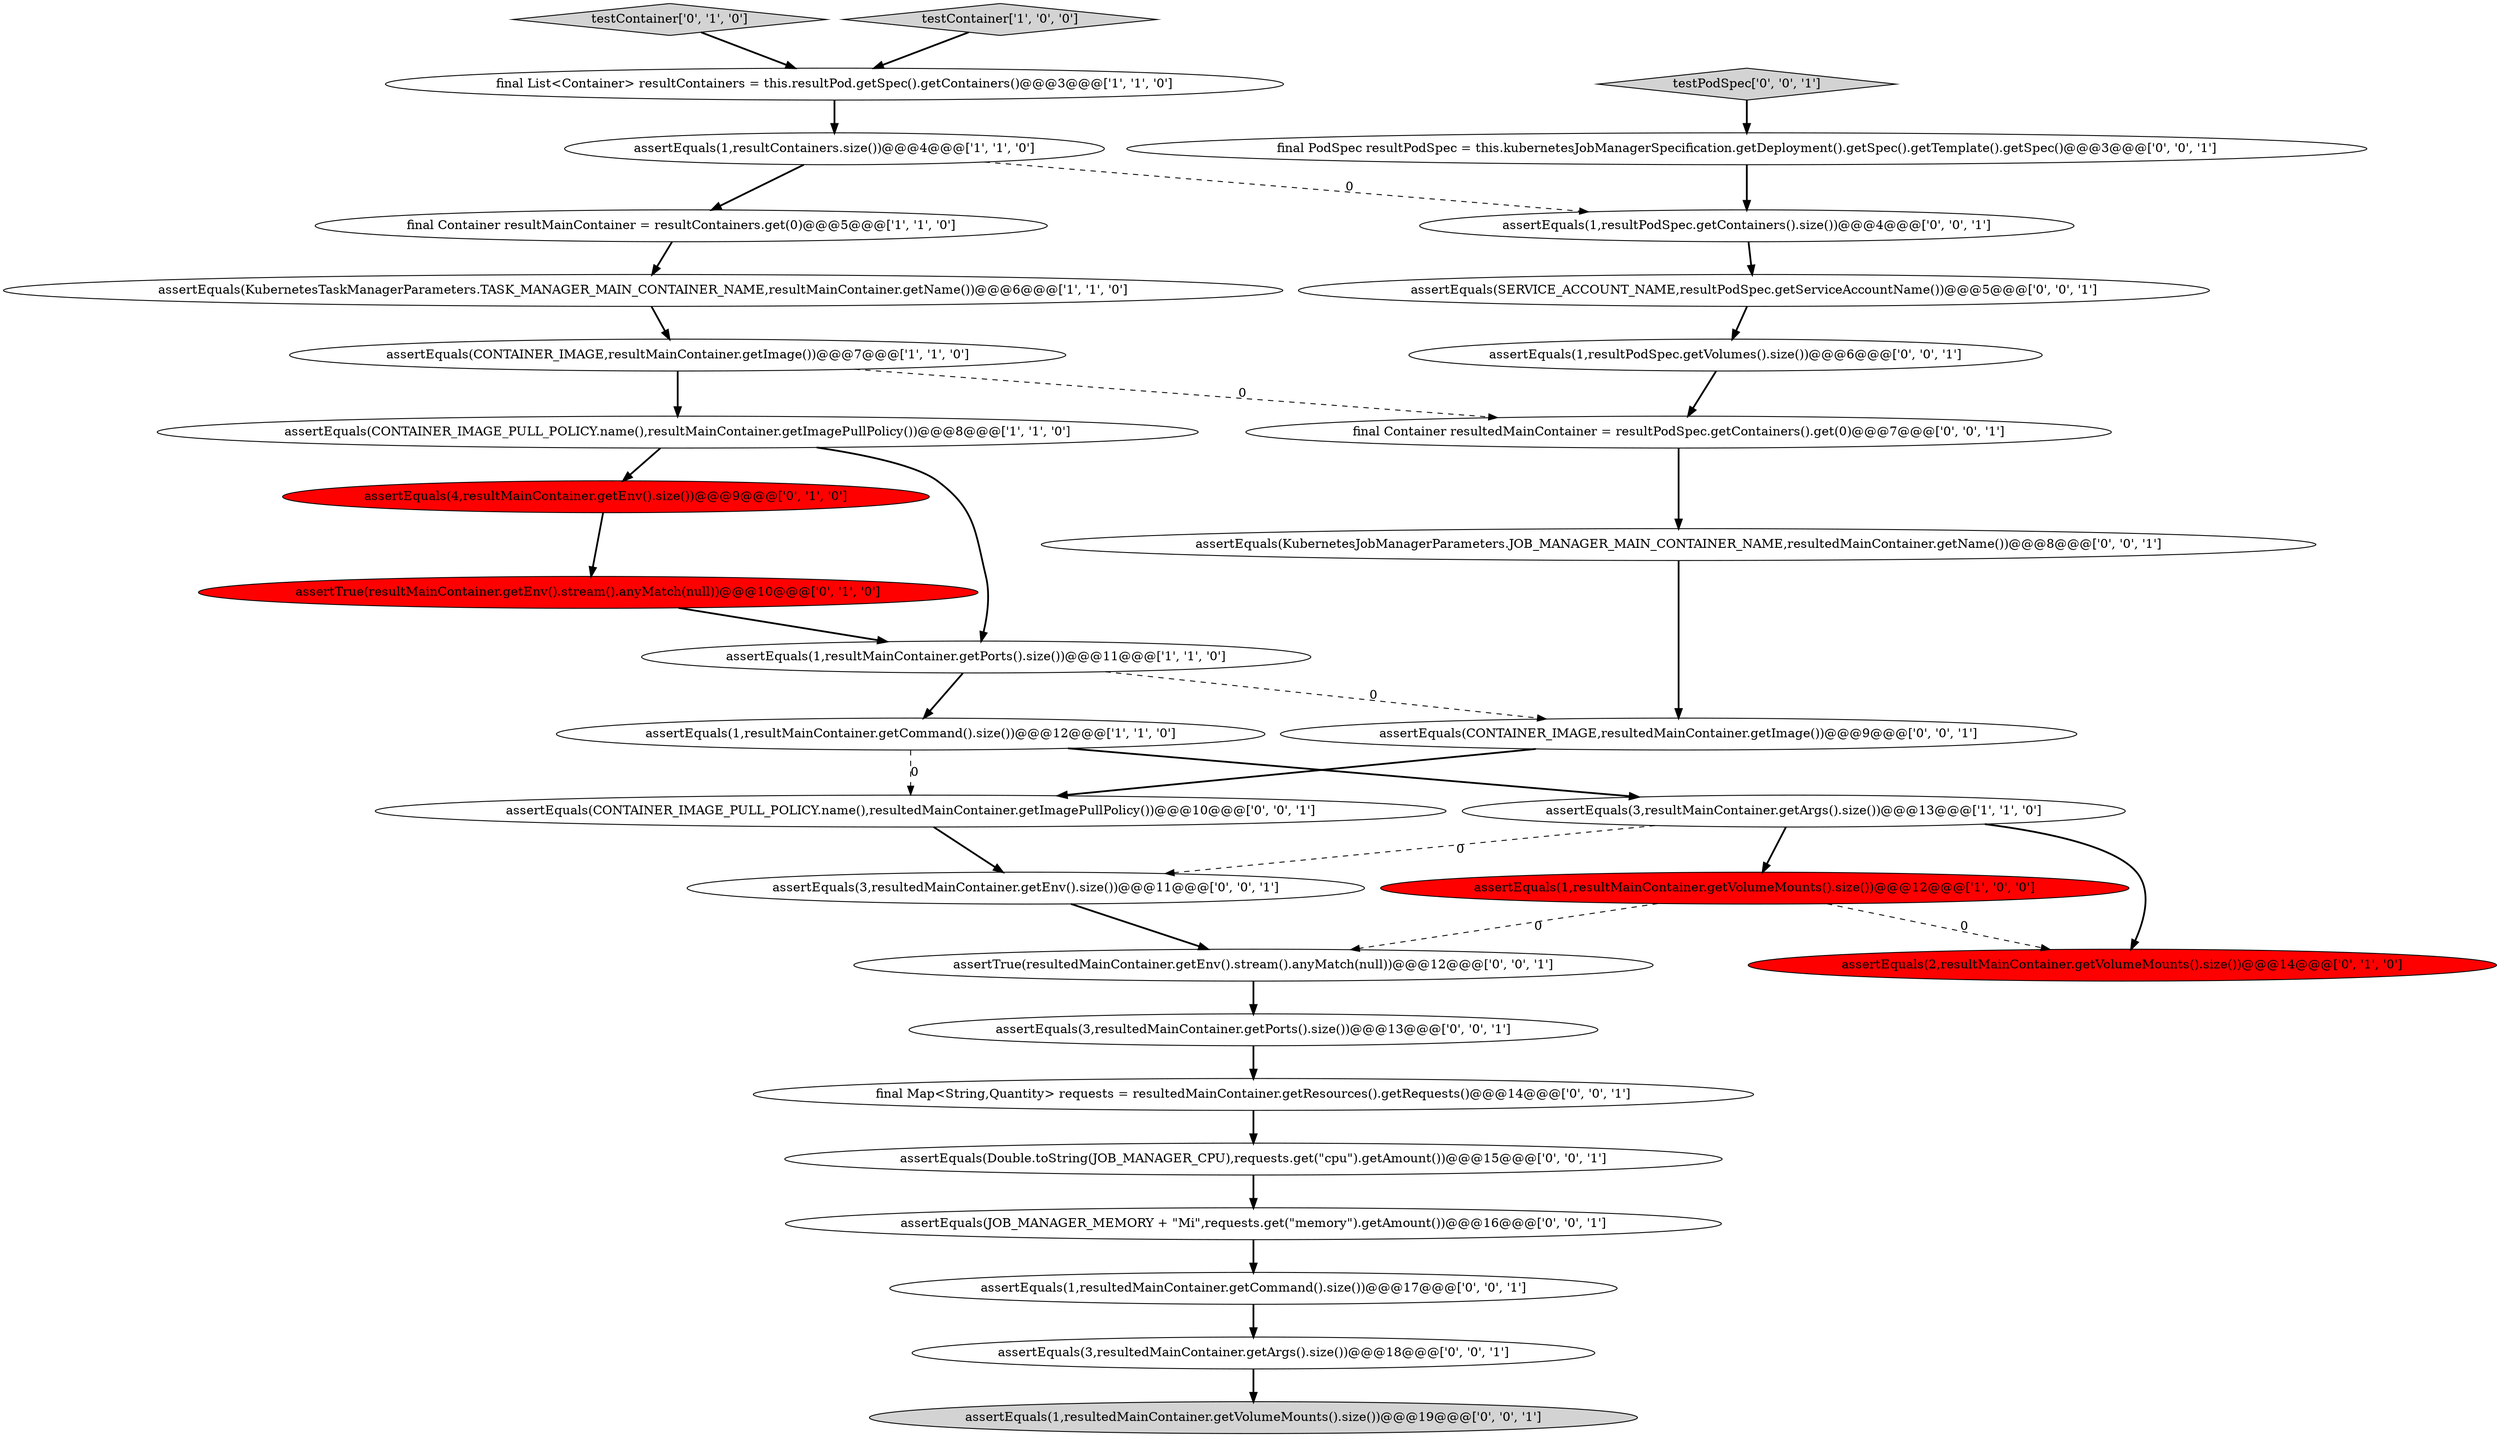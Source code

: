 digraph {
16 [style = filled, label = "assertEquals(1,resultPodSpec.getContainers().size())@@@4@@@['0', '0', '1']", fillcolor = white, shape = ellipse image = "AAA0AAABBB3BBB"];
0 [style = filled, label = "assertEquals(1,resultMainContainer.getCommand().size())@@@12@@@['1', '1', '0']", fillcolor = white, shape = ellipse image = "AAA0AAABBB1BBB"];
28 [style = filled, label = "assertEquals(CONTAINER_IMAGE,resultedMainContainer.getImage())@@@9@@@['0', '0', '1']", fillcolor = white, shape = ellipse image = "AAA0AAABBB3BBB"];
6 [style = filled, label = "assertEquals(1,resultContainers.size())@@@4@@@['1', '1', '0']", fillcolor = white, shape = ellipse image = "AAA0AAABBB1BBB"];
11 [style = filled, label = "assertEquals(4,resultMainContainer.getEnv().size())@@@9@@@['0', '1', '0']", fillcolor = red, shape = ellipse image = "AAA1AAABBB2BBB"];
32 [style = filled, label = "testPodSpec['0', '0', '1']", fillcolor = lightgray, shape = diamond image = "AAA0AAABBB3BBB"];
1 [style = filled, label = "final Container resultMainContainer = resultContainers.get(0)@@@5@@@['1', '1', '0']", fillcolor = white, shape = ellipse image = "AAA0AAABBB1BBB"];
9 [style = filled, label = "assertEquals(CONTAINER_IMAGE,resultMainContainer.getImage())@@@7@@@['1', '1', '0']", fillcolor = white, shape = ellipse image = "AAA0AAABBB1BBB"];
18 [style = filled, label = "assertTrue(resultedMainContainer.getEnv().stream().anyMatch(null))@@@12@@@['0', '0', '1']", fillcolor = white, shape = ellipse image = "AAA0AAABBB3BBB"];
14 [style = filled, label = "assertTrue(resultMainContainer.getEnv().stream().anyMatch(null))@@@10@@@['0', '1', '0']", fillcolor = red, shape = ellipse image = "AAA1AAABBB2BBB"];
17 [style = filled, label = "assertEquals(Double.toString(JOB_MANAGER_CPU),requests.get(\"cpu\").getAmount())@@@15@@@['0', '0', '1']", fillcolor = white, shape = ellipse image = "AAA0AAABBB3BBB"];
29 [style = filled, label = "assertEquals(1,resultPodSpec.getVolumes().size())@@@6@@@['0', '0', '1']", fillcolor = white, shape = ellipse image = "AAA0AAABBB3BBB"];
22 [style = filled, label = "assertEquals(CONTAINER_IMAGE_PULL_POLICY.name(),resultedMainContainer.getImagePullPolicy())@@@10@@@['0', '0', '1']", fillcolor = white, shape = ellipse image = "AAA0AAABBB3BBB"];
23 [style = filled, label = "assertEquals(3,resultedMainContainer.getPorts().size())@@@13@@@['0', '0', '1']", fillcolor = white, shape = ellipse image = "AAA0AAABBB3BBB"];
31 [style = filled, label = "assertEquals(KubernetesJobManagerParameters.JOB_MANAGER_MAIN_CONTAINER_NAME,resultedMainContainer.getName())@@@8@@@['0', '0', '1']", fillcolor = white, shape = ellipse image = "AAA0AAABBB3BBB"];
19 [style = filled, label = "final PodSpec resultPodSpec = this.kubernetesJobManagerSpecification.getDeployment().getSpec().getTemplate().getSpec()@@@3@@@['0', '0', '1']", fillcolor = white, shape = ellipse image = "AAA0AAABBB3BBB"];
24 [style = filled, label = "final Map<String,Quantity> requests = resultedMainContainer.getResources().getRequests()@@@14@@@['0', '0', '1']", fillcolor = white, shape = ellipse image = "AAA0AAABBB3BBB"];
20 [style = filled, label = "assertEquals(1,resultedMainContainer.getVolumeMounts().size())@@@19@@@['0', '0', '1']", fillcolor = lightgray, shape = ellipse image = "AAA0AAABBB3BBB"];
7 [style = filled, label = "assertEquals(1,resultMainContainer.getPorts().size())@@@11@@@['1', '1', '0']", fillcolor = white, shape = ellipse image = "AAA0AAABBB1BBB"];
4 [style = filled, label = "assertEquals(3,resultMainContainer.getArgs().size())@@@13@@@['1', '1', '0']", fillcolor = white, shape = ellipse image = "AAA0AAABBB1BBB"];
13 [style = filled, label = "testContainer['0', '1', '0']", fillcolor = lightgray, shape = diamond image = "AAA0AAABBB2BBB"];
30 [style = filled, label = "assertEquals(SERVICE_ACCOUNT_NAME,resultPodSpec.getServiceAccountName())@@@5@@@['0', '0', '1']", fillcolor = white, shape = ellipse image = "AAA0AAABBB3BBB"];
3 [style = filled, label = "assertEquals(1,resultMainContainer.getVolumeMounts().size())@@@12@@@['1', '0', '0']", fillcolor = red, shape = ellipse image = "AAA1AAABBB1BBB"];
21 [style = filled, label = "assertEquals(1,resultedMainContainer.getCommand().size())@@@17@@@['0', '0', '1']", fillcolor = white, shape = ellipse image = "AAA0AAABBB3BBB"];
15 [style = filled, label = "assertEquals(JOB_MANAGER_MEMORY + \"Mi\",requests.get(\"memory\").getAmount())@@@16@@@['0', '0', '1']", fillcolor = white, shape = ellipse image = "AAA0AAABBB3BBB"];
12 [style = filled, label = "assertEquals(2,resultMainContainer.getVolumeMounts().size())@@@14@@@['0', '1', '0']", fillcolor = red, shape = ellipse image = "AAA1AAABBB2BBB"];
10 [style = filled, label = "testContainer['1', '0', '0']", fillcolor = lightgray, shape = diamond image = "AAA0AAABBB1BBB"];
26 [style = filled, label = "final Container resultedMainContainer = resultPodSpec.getContainers().get(0)@@@7@@@['0', '0', '1']", fillcolor = white, shape = ellipse image = "AAA0AAABBB3BBB"];
27 [style = filled, label = "assertEquals(3,resultedMainContainer.getEnv().size())@@@11@@@['0', '0', '1']", fillcolor = white, shape = ellipse image = "AAA0AAABBB3BBB"];
25 [style = filled, label = "assertEquals(3,resultedMainContainer.getArgs().size())@@@18@@@['0', '0', '1']", fillcolor = white, shape = ellipse image = "AAA0AAABBB3BBB"];
5 [style = filled, label = "assertEquals(CONTAINER_IMAGE_PULL_POLICY.name(),resultMainContainer.getImagePullPolicy())@@@8@@@['1', '1', '0']", fillcolor = white, shape = ellipse image = "AAA0AAABBB1BBB"];
8 [style = filled, label = "final List<Container> resultContainers = this.resultPod.getSpec().getContainers()@@@3@@@['1', '1', '0']", fillcolor = white, shape = ellipse image = "AAA0AAABBB1BBB"];
2 [style = filled, label = "assertEquals(KubernetesTaskManagerParameters.TASK_MANAGER_MAIN_CONTAINER_NAME,resultMainContainer.getName())@@@6@@@['1', '1', '0']", fillcolor = white, shape = ellipse image = "AAA0AAABBB1BBB"];
4->3 [style = bold, label=""];
27->18 [style = bold, label=""];
18->23 [style = bold, label=""];
11->14 [style = bold, label=""];
15->21 [style = bold, label=""];
3->18 [style = dashed, label="0"];
4->27 [style = dashed, label="0"];
8->6 [style = bold, label=""];
7->0 [style = bold, label=""];
2->9 [style = bold, label=""];
21->25 [style = bold, label=""];
32->19 [style = bold, label=""];
0->22 [style = dashed, label="0"];
30->29 [style = bold, label=""];
19->16 [style = bold, label=""];
14->7 [style = bold, label=""];
29->26 [style = bold, label=""];
6->1 [style = bold, label=""];
25->20 [style = bold, label=""];
26->31 [style = bold, label=""];
23->24 [style = bold, label=""];
6->16 [style = dashed, label="0"];
3->12 [style = dashed, label="0"];
10->8 [style = bold, label=""];
22->27 [style = bold, label=""];
7->28 [style = dashed, label="0"];
0->4 [style = bold, label=""];
16->30 [style = bold, label=""];
9->26 [style = dashed, label="0"];
24->17 [style = bold, label=""];
17->15 [style = bold, label=""];
9->5 [style = bold, label=""];
4->12 [style = bold, label=""];
5->7 [style = bold, label=""];
1->2 [style = bold, label=""];
5->11 [style = bold, label=""];
31->28 [style = bold, label=""];
13->8 [style = bold, label=""];
28->22 [style = bold, label=""];
}
